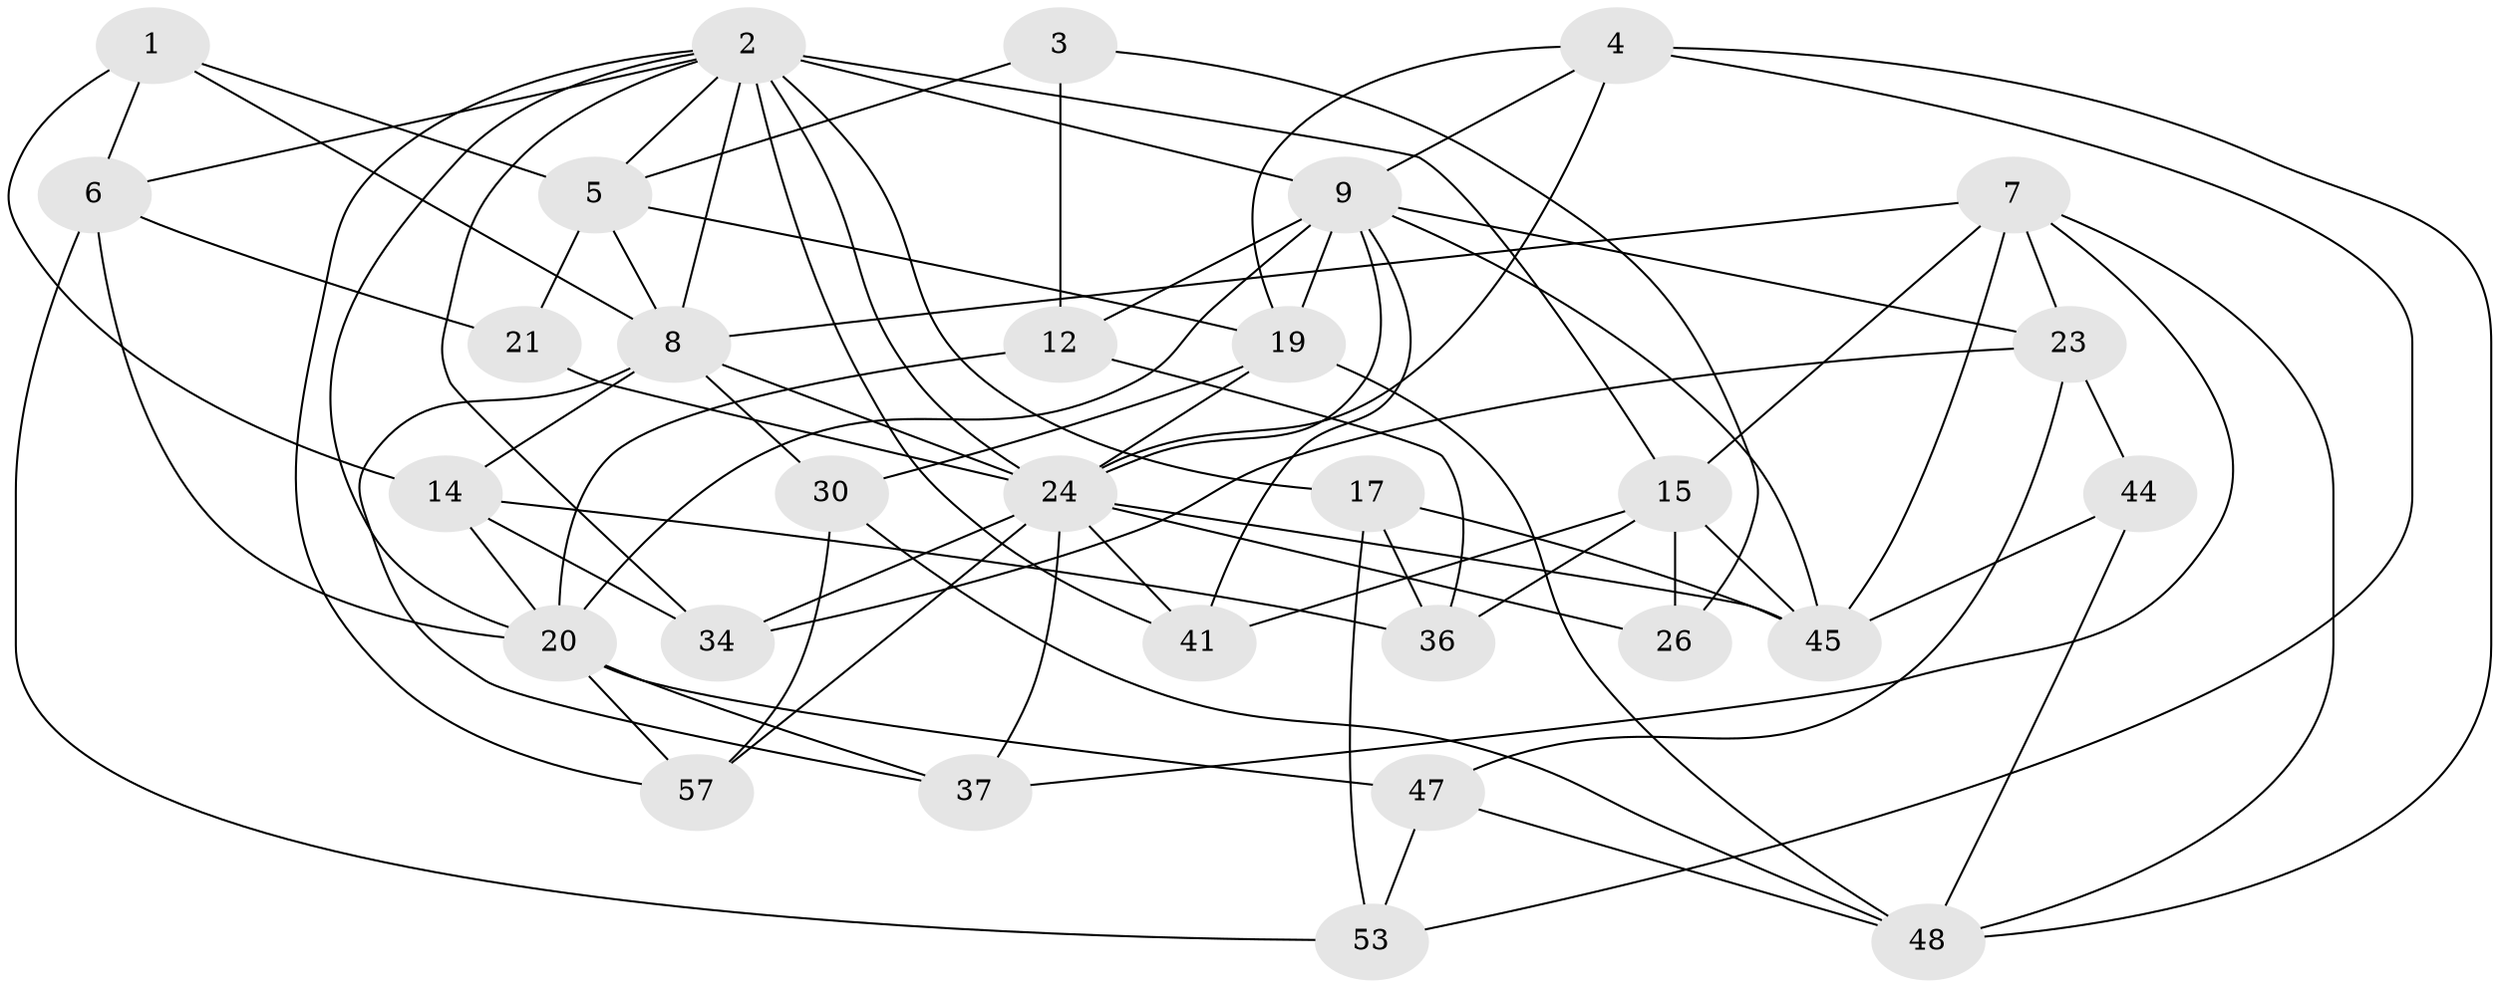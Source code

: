// original degree distribution, {4: 1.0}
// Generated by graph-tools (version 1.1) at 2025/16/03/09/25 04:16:18]
// undirected, 30 vertices, 80 edges
graph export_dot {
graph [start="1"]
  node [color=gray90,style=filled];
  1;
  2 [super="+11+25+22"];
  3;
  4 [super="+52"];
  5 [super="+13"];
  6 [super="+54"];
  7 [super="+61"];
  8 [super="+60+35"];
  9 [super="+31+39+10"];
  12 [super="+18"];
  14 [super="+32"];
  15 [super="+16"];
  17;
  19 [super="+38+43"];
  20 [super="+42+29+59"];
  21;
  23 [super="+46"];
  24 [super="+40+56+27+51"];
  26;
  30;
  34;
  36;
  37;
  41;
  44;
  45 [super="+50"];
  47;
  48 [super="+49"];
  53;
  57;
  1 -- 6;
  1 -- 5;
  1 -- 14;
  1 -- 8;
  2 -- 57;
  2 -- 15;
  2 -- 5;
  2 -- 41;
  2 -- 9 [weight=2];
  2 -- 8;
  2 -- 17;
  2 -- 34;
  2 -- 20;
  2 -- 6;
  2 -- 24;
  3 -- 12 [weight=2];
  3 -- 5;
  3 -- 26;
  4 -- 24 [weight=2];
  4 -- 48;
  4 -- 53;
  4 -- 19;
  4 -- 9;
  5 -- 19;
  5 -- 21;
  5 -- 8;
  6 -- 21 [weight=2];
  6 -- 20;
  6 -- 53;
  7 -- 45;
  7 -- 37;
  7 -- 23;
  7 -- 8;
  7 -- 48;
  7 -- 15;
  8 -- 30;
  8 -- 14;
  8 -- 37;
  8 -- 24;
  9 -- 41;
  9 -- 20;
  9 -- 45;
  9 -- 23;
  9 -- 12;
  9 -- 19;
  9 -- 24;
  12 -- 36;
  12 -- 20 [weight=2];
  14 -- 34;
  14 -- 36;
  14 -- 20 [weight=2];
  15 -- 36;
  15 -- 45;
  15 -- 41;
  15 -- 26;
  17 -- 36;
  17 -- 45;
  17 -- 53;
  19 -- 48;
  19 -- 30;
  19 -- 24;
  20 -- 37;
  20 -- 57;
  20 -- 47;
  21 -- 24;
  23 -- 47;
  23 -- 44 [weight=2];
  23 -- 34;
  24 -- 57;
  24 -- 34;
  24 -- 41;
  24 -- 37;
  24 -- 45;
  24 -- 26 [weight=2];
  30 -- 57;
  30 -- 48;
  44 -- 48;
  44 -- 45;
  47 -- 53;
  47 -- 48;
}
